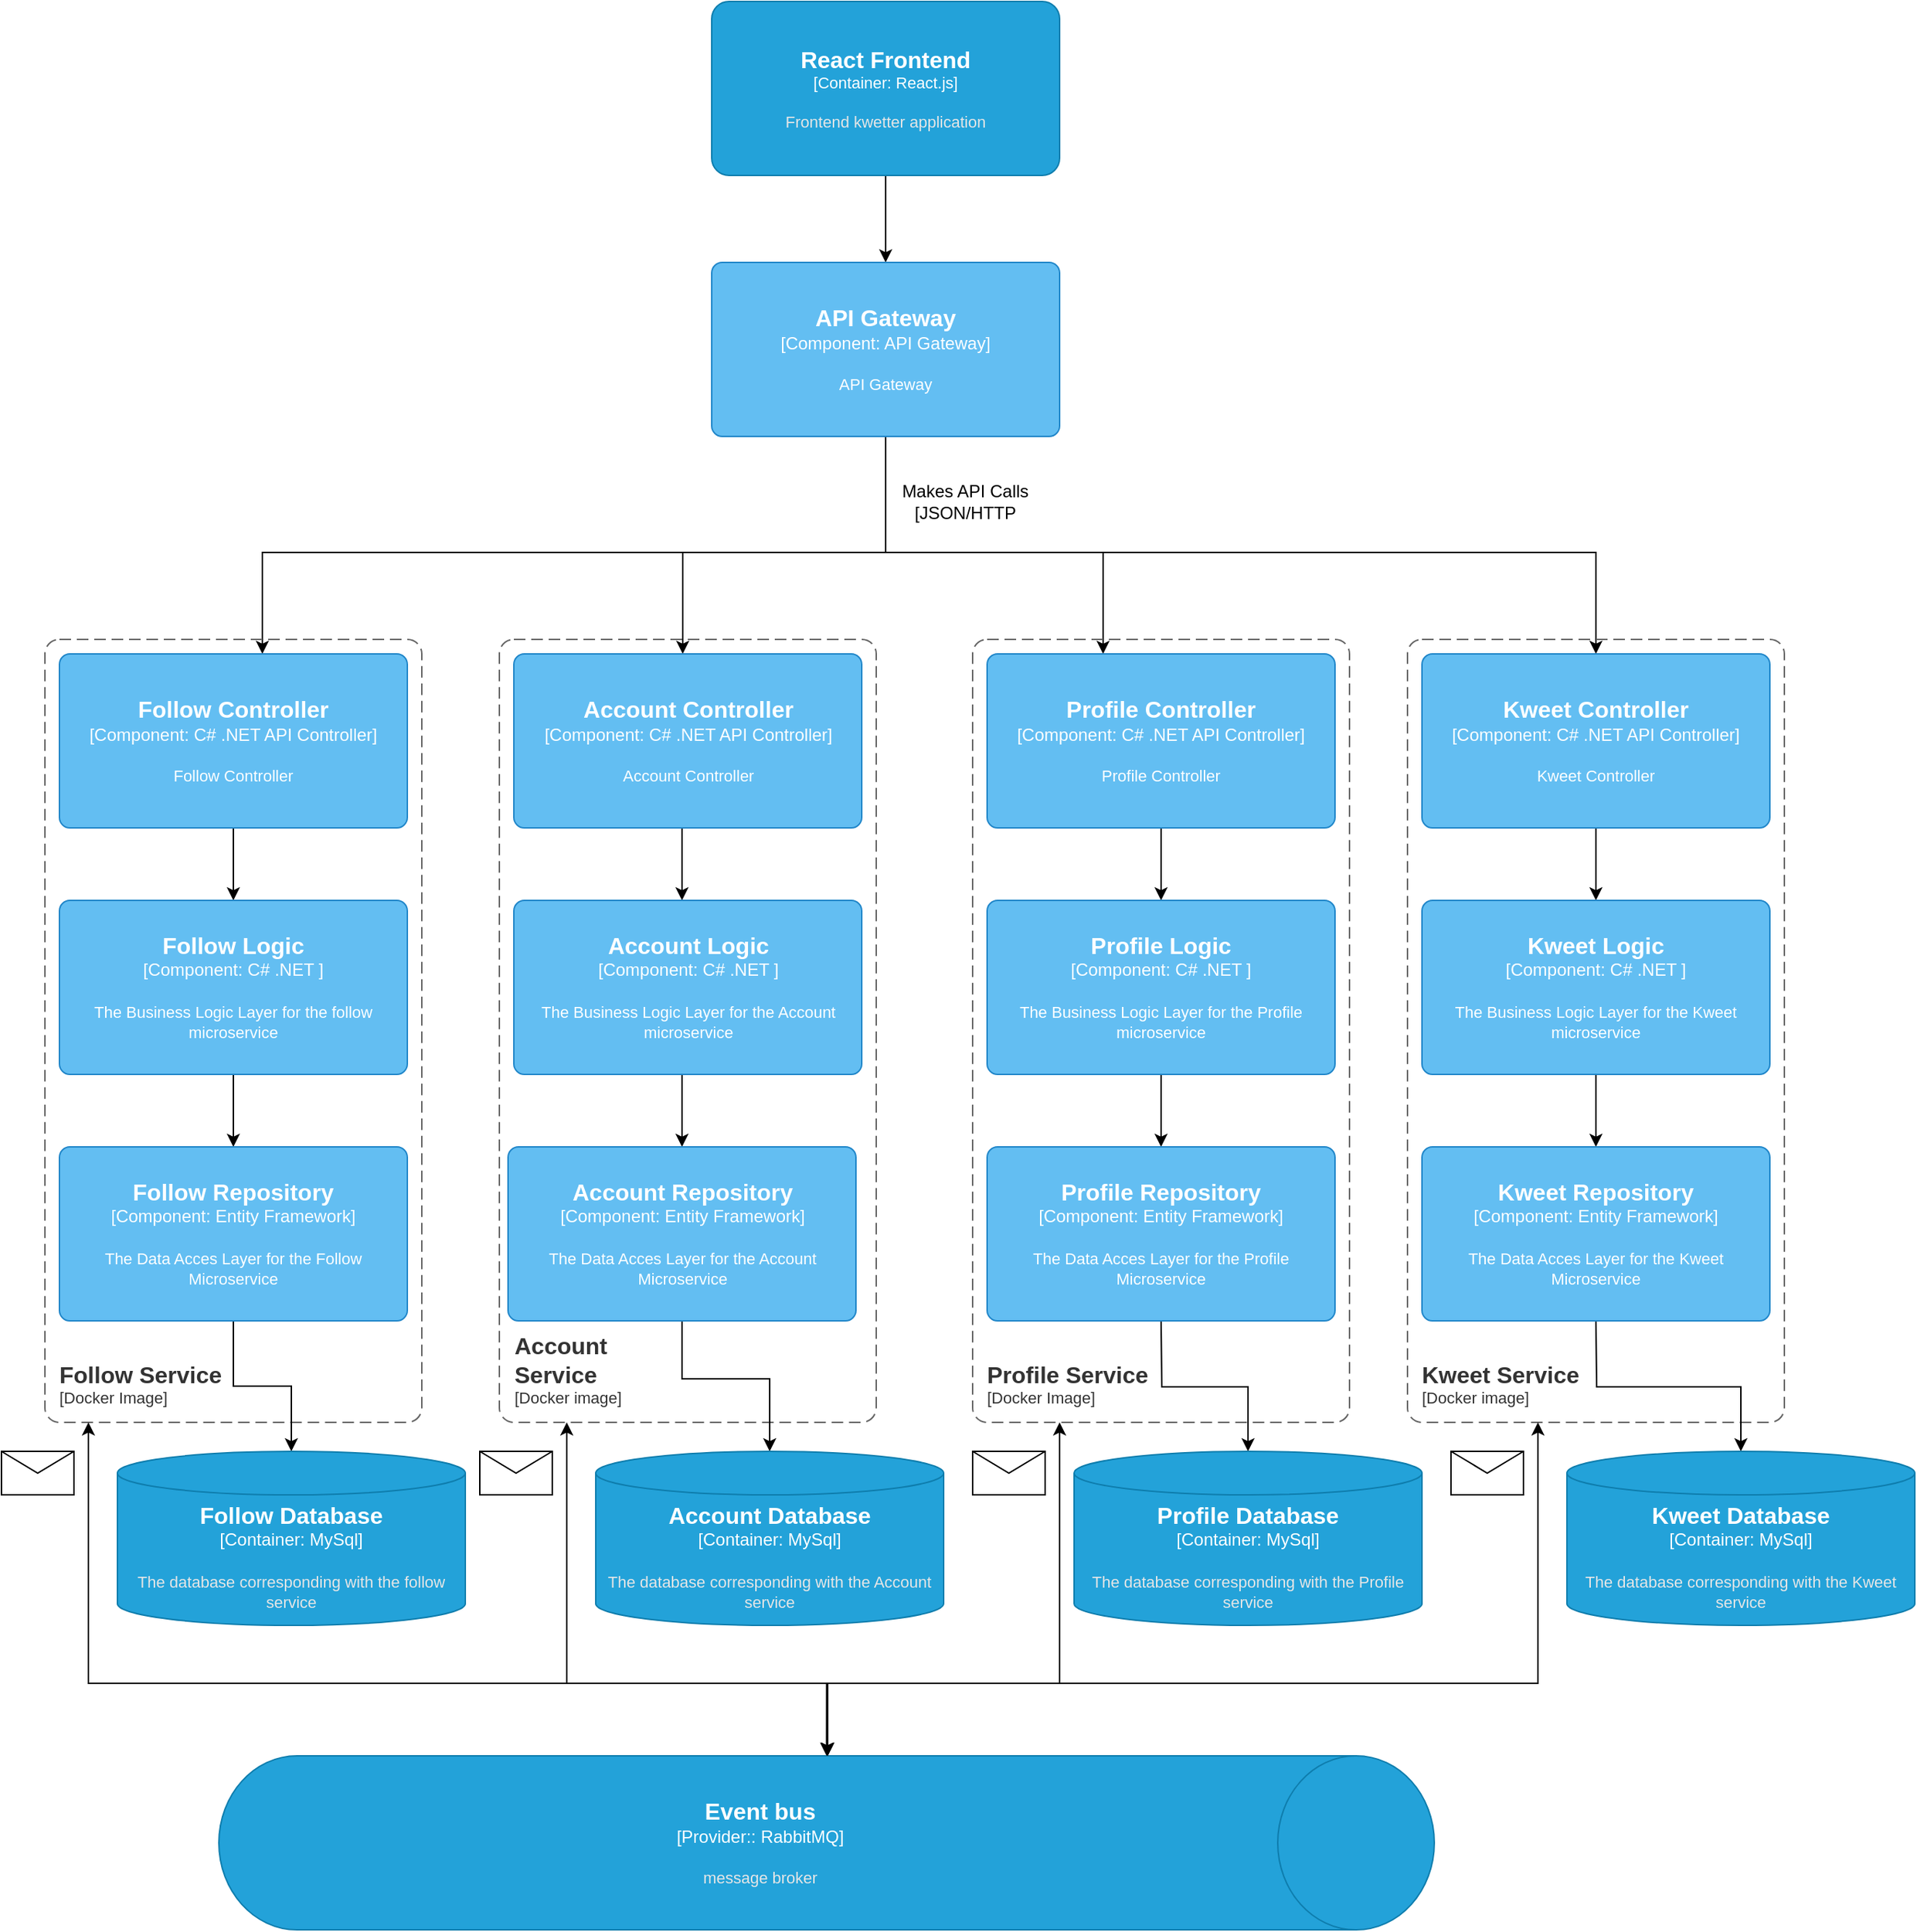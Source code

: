 <mxfile version="21.0.10" type="device"><diagram name="Page-1" id="lR7Tor8_EL-cOaQh68mF"><mxGraphModel dx="2440" dy="1773" grid="1" gridSize="10" guides="1" tooltips="1" connect="1" arrows="1" fold="1" page="1" pageScale="1" pageWidth="827" pageHeight="1169" math="0" shadow="0"><root><mxCell id="0"/><mxCell id="1" parent="0"/><mxCell id="9AElT6vXT1pSZycjNl0a-58" style="edgeStyle=orthogonalEdgeStyle;rounded=0;orthogonalLoop=1;jettySize=auto;html=1;" parent="1" edge="1"><mxGeometry relative="1" as="geometry"><mxPoint x="420" y="120" as="targetPoint"/><mxPoint x="420" y="60" as="sourcePoint"/></mxGeometry></mxCell><mxCell id="9AElT6vXT1pSZycjNl0a-54" style="edgeStyle=orthogonalEdgeStyle;rounded=0;orthogonalLoop=1;jettySize=auto;html=1;entryX=0.5;entryY=0;entryDx=0;entryDy=0;entryPerimeter=0;" parent="1" edge="1"><mxGeometry relative="1" as="geometry"><mxPoint x="420" y="240" as="sourcePoint"/><mxPoint x="-10" y="390" as="targetPoint"/><Array as="points"><mxPoint x="420" y="320"/><mxPoint x="-10" y="320"/></Array></mxGeometry></mxCell><mxCell id="9AElT6vXT1pSZycjNl0a-55" style="edgeStyle=orthogonalEdgeStyle;rounded=0;orthogonalLoop=1;jettySize=auto;html=1;" parent="1" edge="1"><mxGeometry relative="1" as="geometry"><mxPoint x="420" y="240" as="sourcePoint"/><mxPoint x="280" y="390" as="targetPoint"/><Array as="points"><mxPoint x="420" y="320"/><mxPoint x="280" y="320"/></Array></mxGeometry></mxCell><mxCell id="9AElT6vXT1pSZycjNl0a-56" style="edgeStyle=orthogonalEdgeStyle;rounded=0;orthogonalLoop=1;jettySize=auto;html=1;" parent="1" edge="1"><mxGeometry relative="1" as="geometry"><mxPoint x="420" y="240" as="sourcePoint"/><mxPoint x="570" y="390" as="targetPoint"/><Array as="points"><mxPoint x="420" y="320"/><mxPoint x="570" y="320"/></Array></mxGeometry></mxCell><mxCell id="9AElT6vXT1pSZycjNl0a-57" style="edgeStyle=orthogonalEdgeStyle;rounded=0;orthogonalLoop=1;jettySize=auto;html=1;entryX=0.5;entryY=0;entryDx=0;entryDy=0;entryPerimeter=0;" parent="1" target="9AElT6vXT1pSZycjNl0a-65" edge="1"><mxGeometry relative="1" as="geometry"><mxPoint x="420" y="240" as="sourcePoint"/><mxPoint x="860" y="390" as="targetPoint"/><Array as="points"><mxPoint x="420" y="320"/><mxPoint x="910" y="320"/></Array></mxGeometry></mxCell><object placeholders="1" c4Name="Follow Service" c4Type="ContainerScopeBoundary" c4Application="Docker Image" label="&lt;font style=&quot;font-size: 16px&quot;&gt;&lt;b&gt;&lt;div style=&quot;text-align: left&quot;&gt;%c4Name%&lt;/div&gt;&lt;/b&gt;&lt;/font&gt;&lt;div style=&quot;text-align: left&quot;&gt;[%c4Application%]&lt;/div&gt;" id="9AElT6vXT1pSZycjNl0a-5"><mxCell style="rounded=1;fontSize=11;whiteSpace=wrap;html=1;dashed=1;arcSize=20;fillColor=none;strokeColor=#666666;fontColor=#333333;labelBackgroundColor=none;align=left;verticalAlign=bottom;labelBorderColor=none;spacingTop=0;spacing=10;dashPattern=8 4;metaEdit=1;rotatable=0;perimeter=rectanglePerimeter;noLabel=0;labelPadding=0;allowArrows=0;connectable=0;expand=0;recursiveResize=0;editable=1;pointerEvents=0;absoluteArcSize=1;points=[[0.25,0,0],[0.5,0,0],[0.75,0,0],[1,0.25,0],[1,0.5,0],[1,0.75,0],[0.75,1,0],[0.5,1,0],[0.25,1,0],[0,0.75,0],[0,0.5,0],[0,0.25,0]];" parent="1" vertex="1"><mxGeometry x="-160" y="380" width="260" height="540" as="geometry"/></mxCell></object><mxCell id="9AElT6vXT1pSZycjNl0a-41" value="" style="edgeStyle=orthogonalEdgeStyle;rounded=0;orthogonalLoop=1;jettySize=auto;html=1;" parent="1" edge="1"><mxGeometry relative="1" as="geometry"><mxPoint x="-30" y="510" as="sourcePoint"/><mxPoint x="-30" y="560" as="targetPoint"/></mxGeometry></mxCell><mxCell id="9AElT6vXT1pSZycjNl0a-42" value="" style="edgeStyle=orthogonalEdgeStyle;rounded=0;orthogonalLoop=1;jettySize=auto;html=1;" parent="1" edge="1"><mxGeometry relative="1" as="geometry"><mxPoint x="-30" y="680" as="sourcePoint"/><mxPoint x="-30" y="730" as="targetPoint"/></mxGeometry></mxCell><mxCell id="9AElT6vXT1pSZycjNl0a-43" value="" style="edgeStyle=orthogonalEdgeStyle;rounded=0;orthogonalLoop=1;jettySize=auto;html=1;" parent="1" source="9AElT6vXT1pSZycjNl0a-62" target="9AElT6vXT1pSZycjNl0a-9" edge="1"><mxGeometry relative="1" as="geometry"><mxPoint x="-10" y="850" as="sourcePoint"/></mxGeometry></mxCell><mxCell id="9AElT6vXT1pSZycjNl0a-9" value="&lt;font style=&quot;font-size: 16px&quot;&gt;&lt;b&gt;Follow Database&lt;/b&gt;&lt;/font&gt;&lt;div&gt;[Container:&amp;nbsp;MySql]&lt;/div&gt;&lt;br&gt;&lt;div&gt;&lt;font style=&quot;font-size: 11px&quot;&gt;&lt;font color=&quot;#E6E6E6&quot;&gt;The database corresponding with the follow service&lt;/font&gt;&lt;/div&gt;" style="shape=cylinder3;size=15;whiteSpace=wrap;html=1;boundedLbl=1;rounded=0;labelBackgroundColor=none;fillColor=#23A2D9;fontSize=12;fontColor=#ffffff;align=center;strokeColor=#0E7DAD;metaEdit=1;points=[[0.5,0,0],[1,0.25,0],[1,0.5,0],[1,0.75,0],[0.5,1,0],[0,0.75,0],[0,0.5,0],[0,0.25,0]];resizable=0;" parent="1" vertex="1"><mxGeometry x="-110" y="940" width="240" height="120" as="geometry"/></mxCell><object placeholders="1" c4Name="Account &#10;Service" c4Type="ContainerScopeBoundary" c4Application="Docker image" label="&lt;font style=&quot;font-size: 16px&quot;&gt;&lt;b&gt;&lt;div style=&quot;text-align: left&quot;&gt;%c4Name%&lt;/div&gt;&lt;/b&gt;&lt;/font&gt;&lt;div style=&quot;text-align: left&quot;&gt;[%c4Application%]&lt;/div&gt;" id="9AElT6vXT1pSZycjNl0a-11"><mxCell style="rounded=1;fontSize=11;whiteSpace=wrap;html=1;dashed=1;arcSize=20;fillColor=none;strokeColor=#666666;fontColor=#333333;labelBackgroundColor=none;align=left;verticalAlign=bottom;labelBorderColor=none;spacingTop=0;spacing=10;dashPattern=8 4;metaEdit=1;rotatable=0;perimeter=rectanglePerimeter;noLabel=0;labelPadding=0;allowArrows=0;connectable=0;expand=0;recursiveResize=0;editable=1;pointerEvents=0;absoluteArcSize=1;points=[[0.25,0,0],[0.5,0,0],[0.75,0,0],[1,0.25,0],[1,0.5,0],[1,0.75,0],[0.75,1,0],[0.5,1,0],[0.25,1,0],[0,0.75,0],[0,0.5,0],[0,0.25,0]];" parent="1" vertex="1"><mxGeometry x="153.5" y="380" width="260" height="540" as="geometry"/></mxCell></object><object placeholders="1" c4Name="Profile Service" c4Type="ContainerScopeBoundary" c4Application="Docker Image" label="&lt;font style=&quot;font-size: 16px&quot;&gt;&lt;b&gt;&lt;div style=&quot;text-align: left&quot;&gt;%c4Name%&lt;/div&gt;&lt;/b&gt;&lt;/font&gt;&lt;div style=&quot;text-align: left&quot;&gt;[%c4Application%]&lt;/div&gt;" id="9AElT6vXT1pSZycjNl0a-16"><mxCell style="rounded=1;fontSize=11;whiteSpace=wrap;html=1;dashed=1;arcSize=20;fillColor=none;strokeColor=#666666;fontColor=#333333;labelBackgroundColor=none;align=left;verticalAlign=bottom;labelBorderColor=none;spacingTop=0;spacing=10;dashPattern=8 4;metaEdit=1;rotatable=0;perimeter=rectanglePerimeter;noLabel=0;labelPadding=0;allowArrows=0;connectable=0;expand=0;recursiveResize=0;editable=1;pointerEvents=0;absoluteArcSize=1;points=[[0.25,0,0],[0.5,0,0],[0.75,0,0],[1,0.25,0],[1,0.5,0],[1,0.75,0],[0.75,1,0],[0.5,1,0],[0.25,1,0],[0,0.75,0],[0,0.5,0],[0,0.25,0]];" parent="1" vertex="1"><mxGeometry x="480" y="380" width="260" height="540" as="geometry"/></mxCell></object><object placeholders="1" c4Name="Kweet Service" c4Type="ContainerScopeBoundary" c4Application="Docker image" label="&lt;font style=&quot;font-size: 16px&quot;&gt;&lt;b&gt;&lt;div style=&quot;text-align: left&quot;&gt;%c4Name%&lt;/div&gt;&lt;/b&gt;&lt;/font&gt;&lt;div style=&quot;text-align: left&quot;&gt;[%c4Application%]&lt;/div&gt;" id="9AElT6vXT1pSZycjNl0a-21"><mxCell style="rounded=1;fontSize=11;whiteSpace=wrap;html=1;dashed=1;arcSize=20;fillColor=none;strokeColor=#666666;fontColor=#333333;labelBackgroundColor=none;align=left;verticalAlign=bottom;labelBorderColor=none;spacingTop=0;spacing=10;dashPattern=8 4;metaEdit=1;rotatable=0;perimeter=rectanglePerimeter;noLabel=0;labelPadding=0;allowArrows=0;connectable=0;expand=0;recursiveResize=0;editable=1;pointerEvents=0;absoluteArcSize=1;points=[[0.25,0,0],[0.5,0,0],[0.75,0,0],[1,0.25,0],[1,0.5,0],[1,0.75,0],[0.75,1,0],[0.5,1,0],[0.25,1,0],[0,0.75,0],[0,0.5,0],[0,0.25,0]];" parent="1" vertex="1"><mxGeometry x="780" y="380" width="260" height="540" as="geometry"/></mxCell></object><mxCell id="9AElT6vXT1pSZycjNl0a-46" value="" style="edgeStyle=orthogonalEdgeStyle;rounded=0;orthogonalLoop=1;jettySize=auto;html=1;" parent="1" edge="1"><mxGeometry relative="1" as="geometry"><mxPoint x="279.5" y="510" as="sourcePoint"/><mxPoint x="279.5" y="560" as="targetPoint"/></mxGeometry></mxCell><mxCell id="9AElT6vXT1pSZycjNl0a-47" value="" style="edgeStyle=orthogonalEdgeStyle;rounded=0;orthogonalLoop=1;jettySize=auto;html=1;" parent="1" edge="1"><mxGeometry relative="1" as="geometry"><mxPoint x="610" y="510" as="sourcePoint"/><mxPoint x="610" y="560" as="targetPoint"/></mxGeometry></mxCell><mxCell id="9AElT6vXT1pSZycjNl0a-48" value="" style="edgeStyle=orthogonalEdgeStyle;rounded=0;orthogonalLoop=1;jettySize=auto;html=1;" parent="1" edge="1"><mxGeometry relative="1" as="geometry"><mxPoint x="910" y="510" as="sourcePoint"/><mxPoint x="910" y="560" as="targetPoint"/></mxGeometry></mxCell><mxCell id="9AElT6vXT1pSZycjNl0a-45" value="" style="edgeStyle=orthogonalEdgeStyle;rounded=0;orthogonalLoop=1;jettySize=auto;html=1;" parent="1" edge="1"><mxGeometry relative="1" as="geometry"><mxPoint x="279.5" y="680" as="sourcePoint"/><mxPoint x="279.5" y="730" as="targetPoint"/></mxGeometry></mxCell><mxCell id="9AElT6vXT1pSZycjNl0a-50" value="" style="edgeStyle=orthogonalEdgeStyle;rounded=0;orthogonalLoop=1;jettySize=auto;html=1;" parent="1" edge="1"><mxGeometry relative="1" as="geometry"><mxPoint x="610" y="680" as="sourcePoint"/><mxPoint x="610" y="730" as="targetPoint"/></mxGeometry></mxCell><mxCell id="9AElT6vXT1pSZycjNl0a-53" value="" style="edgeStyle=orthogonalEdgeStyle;rounded=0;orthogonalLoop=1;jettySize=auto;html=1;" parent="1" edge="1"><mxGeometry relative="1" as="geometry"><mxPoint x="910" y="680" as="sourcePoint"/><mxPoint x="910" y="730" as="targetPoint"/></mxGeometry></mxCell><mxCell id="9AElT6vXT1pSZycjNl0a-44" value="" style="edgeStyle=orthogonalEdgeStyle;rounded=0;orthogonalLoop=1;jettySize=auto;html=1;exitX=0.5;exitY=1;exitDx=0;exitDy=0;exitPerimeter=0;entryX=0.5;entryY=0;entryDx=0;entryDy=0;entryPerimeter=0;" parent="1" source="9AElT6vXT1pSZycjNl0a-74" target="9AElT6vXT1pSZycjNl0a-38" edge="1"><mxGeometry relative="1" as="geometry"><mxPoint x="326.24" y="848.92" as="sourcePoint"/><Array as="points"><mxPoint x="280" y="890"/><mxPoint x="340" y="890"/></Array></mxGeometry></mxCell><mxCell id="9AElT6vXT1pSZycjNl0a-51" value="" style="edgeStyle=orthogonalEdgeStyle;rounded=0;orthogonalLoop=1;jettySize=auto;html=1;" parent="1" target="9AElT6vXT1pSZycjNl0a-39" edge="1"><mxGeometry relative="1" as="geometry"><mxPoint x="610" y="850" as="sourcePoint"/></mxGeometry></mxCell><mxCell id="9AElT6vXT1pSZycjNl0a-52" value="" style="edgeStyle=orthogonalEdgeStyle;rounded=0;orthogonalLoop=1;jettySize=auto;html=1;" parent="1" target="9AElT6vXT1pSZycjNl0a-40" edge="1"><mxGeometry relative="1" as="geometry"><mxPoint x="910" y="850" as="sourcePoint"/></mxGeometry></mxCell><object placeholders="1" c4Type="Account Database" c4Container="Container" c4Technology="MySql" c4Description="The database corresponding with the Account service" label="&lt;font style=&quot;font-size: 16px&quot;&gt;&lt;b&gt;%c4Type%&lt;/b&gt;&lt;/font&gt;&lt;div&gt;[%c4Container%:&amp;nbsp;%c4Technology%]&lt;/div&gt;&lt;br&gt;&lt;div&gt;&lt;font style=&quot;font-size: 11px&quot;&gt;&lt;font color=&quot;#E6E6E6&quot;&gt;%c4Description%&lt;/font&gt;&lt;/div&gt;" id="9AElT6vXT1pSZycjNl0a-38"><mxCell style="shape=cylinder3;size=15;whiteSpace=wrap;html=1;boundedLbl=1;rounded=0;labelBackgroundColor=none;fillColor=#23A2D9;fontSize=12;fontColor=#ffffff;align=center;strokeColor=#0E7DAD;metaEdit=1;points=[[0.5,0,0],[1,0.25,0],[1,0.5,0],[1,0.75,0],[0.5,1,0],[0,0.75,0],[0,0.5,0],[0,0.25,0]];resizable=0;" parent="1" vertex="1"><mxGeometry x="220" y="940" width="240" height="120" as="geometry"/></mxCell></object><object placeholders="1" c4Type="Profile Database" c4Container="Container" c4Technology="MySql" c4Description="The database corresponding with the Profile service" label="&lt;font style=&quot;font-size: 16px&quot;&gt;&lt;b&gt;%c4Type%&lt;/b&gt;&lt;/font&gt;&lt;div&gt;[%c4Container%:&amp;nbsp;%c4Technology%]&lt;/div&gt;&lt;br&gt;&lt;div&gt;&lt;font style=&quot;font-size: 11px&quot;&gt;&lt;font color=&quot;#E6E6E6&quot;&gt;%c4Description%&lt;/font&gt;&lt;/div&gt;" id="9AElT6vXT1pSZycjNl0a-39"><mxCell style="shape=cylinder3;size=15;whiteSpace=wrap;html=1;boundedLbl=1;rounded=0;labelBackgroundColor=none;fillColor=#23A2D9;fontSize=12;fontColor=#ffffff;align=center;strokeColor=#0E7DAD;metaEdit=1;points=[[0.5,0,0],[1,0.25,0],[1,0.5,0],[1,0.75,0],[0.5,1,0],[0,0.75,0],[0,0.5,0],[0,0.25,0]];resizable=0;" parent="1" vertex="1"><mxGeometry x="550" y="940" width="240" height="120" as="geometry"/></mxCell></object><object placeholders="1" c4Type="Kweet Database" c4Container="Container" c4Technology="MySql" c4Description="The database corresponding with the Kweet service" label="&lt;font style=&quot;font-size: 16px&quot;&gt;&lt;b&gt;%c4Type%&lt;/b&gt;&lt;/font&gt;&lt;div&gt;[%c4Container%:&amp;nbsp;%c4Technology%]&lt;/div&gt;&lt;br&gt;&lt;div&gt;&lt;font style=&quot;font-size: 11px&quot;&gt;&lt;font color=&quot;#E6E6E6&quot;&gt;%c4Description%&lt;/font&gt;&lt;/div&gt;" id="9AElT6vXT1pSZycjNl0a-40"><mxCell style="shape=cylinder3;size=15;whiteSpace=wrap;html=1;boundedLbl=1;rounded=0;labelBackgroundColor=none;fillColor=#23A2D9;fontSize=12;fontColor=#ffffff;align=center;strokeColor=#0E7DAD;metaEdit=1;points=[[0.5,0,0],[1,0.25,0],[1,0.5,0],[1,0.75,0],[0.5,1,0],[0,0.75,0],[0,0.5,0],[0,0.25,0]];resizable=0;" parent="1" vertex="1"><mxGeometry x="890" y="940" width="240" height="120" as="geometry"/></mxCell></object><object placeholders="1" c4Name="Follow Controller" c4Type="Component" c4Technology="C# .NET API Controller" c4Description="Follow Controller" label="&lt;font style=&quot;font-size: 16px&quot;&gt;&lt;b&gt;%c4Name%&lt;/b&gt;&lt;/font&gt;&lt;div&gt;[%c4Type%: %c4Technology%]&lt;/div&gt;&lt;br&gt;&lt;div&gt;&lt;font style=&quot;font-size: 11px&quot;&gt;%c4Description%&lt;/font&gt;&lt;/div&gt;" id="9AElT6vXT1pSZycjNl0a-60"><mxCell style="rounded=1;whiteSpace=wrap;html=1;labelBackgroundColor=none;fillColor=#63BEF2;fontColor=#ffffff;align=center;arcSize=6;strokeColor=#2086C9;metaEdit=1;resizable=0;points=[[0.25,0,0],[0.5,0,0],[0.75,0,0],[1,0.25,0],[1,0.5,0],[1,0.75,0],[0.75,1,0],[0.5,1,0],[0.25,1,0],[0,0.75,0],[0,0.5,0],[0,0.25,0]];" parent="1" vertex="1"><mxGeometry x="-150" y="390" width="240" height="120" as="geometry"/></mxCell></object><object placeholders="1" c4Name="Follow Logic " c4Type="Component" c4Technology="C# .NET " c4Description="The Business Logic Layer for the follow microservice" label="&lt;font style=&quot;font-size: 16px&quot;&gt;&lt;b&gt;%c4Name%&lt;/b&gt;&lt;/font&gt;&lt;div&gt;[%c4Type%: %c4Technology%]&lt;/div&gt;&lt;br&gt;&lt;div&gt;&lt;font style=&quot;font-size: 11px&quot;&gt;%c4Description%&lt;/font&gt;&lt;/div&gt;" id="9AElT6vXT1pSZycjNl0a-61"><mxCell style="rounded=1;whiteSpace=wrap;html=1;labelBackgroundColor=none;fillColor=#63BEF2;fontColor=#ffffff;align=center;arcSize=6;strokeColor=#2086C9;metaEdit=1;resizable=0;points=[[0.25,0,0],[0.5,0,0],[0.75,0,0],[1,0.25,0],[1,0.5,0],[1,0.75,0],[0.75,1,0],[0.5,1,0],[0.25,1,0],[0,0.75,0],[0,0.5,0],[0,0.25,0]];" parent="1" vertex="1"><mxGeometry x="-150" y="560" width="240" height="120" as="geometry"/></mxCell></object><object placeholders="1" c4Name="Follow Repository" c4Type="Component" c4Technology="Entity Framework" c4Description="The Data Acces Layer for the Follow Microservice" label="&lt;font style=&quot;font-size: 16px&quot;&gt;&lt;b&gt;%c4Name%&lt;/b&gt;&lt;/font&gt;&lt;div&gt;[%c4Type%: %c4Technology%]&lt;/div&gt;&lt;br&gt;&lt;div&gt;&lt;font style=&quot;font-size: 11px&quot;&gt;%c4Description%&lt;/font&gt;&lt;/div&gt;" id="9AElT6vXT1pSZycjNl0a-62"><mxCell style="rounded=1;whiteSpace=wrap;html=1;labelBackgroundColor=none;fillColor=#63BEF2;fontColor=#ffffff;align=center;arcSize=6;strokeColor=#2086C9;metaEdit=1;resizable=0;points=[[0.25,0,0],[0.5,0,0],[0.75,0,0],[1,0.25,0],[1,0.5,0],[1,0.75,0],[0.75,1,0],[0.5,1,0],[0.25,1,0],[0,0.75,0],[0,0.5,0],[0,0.25,0]];" parent="1" vertex="1"><mxGeometry x="-150" y="730" width="240" height="120" as="geometry"/></mxCell></object><object placeholders="1" c4Name="Account Controller" c4Type="Component" c4Technology="C# .NET API Controller" c4Description="Account Controller" label="&lt;font style=&quot;font-size: 16px&quot;&gt;&lt;b&gt;%c4Name%&lt;/b&gt;&lt;/font&gt;&lt;div&gt;[%c4Type%: %c4Technology%]&lt;/div&gt;&lt;br&gt;&lt;div&gt;&lt;font style=&quot;font-size: 11px&quot;&gt;%c4Description%&lt;/font&gt;&lt;/div&gt;" id="9AElT6vXT1pSZycjNl0a-63"><mxCell style="rounded=1;whiteSpace=wrap;html=1;labelBackgroundColor=none;fillColor=#63BEF2;fontColor=#ffffff;align=center;arcSize=6;strokeColor=#2086C9;metaEdit=1;resizable=0;points=[[0.25,0,0],[0.5,0,0],[0.75,0,0],[1,0.25,0],[1,0.5,0],[1,0.75,0],[0.75,1,0],[0.5,1,0],[0.25,1,0],[0,0.75,0],[0,0.5,0],[0,0.25,0]];" parent="1" vertex="1"><mxGeometry x="163.5" y="390" width="240" height="120" as="geometry"/></mxCell></object><object placeholders="1" c4Name="Profile Controller" c4Type="Component" c4Technology="C# .NET API Controller" c4Description="Profile Controller" label="&lt;font style=&quot;font-size: 16px&quot;&gt;&lt;b&gt;%c4Name%&lt;/b&gt;&lt;/font&gt;&lt;div&gt;[%c4Type%: %c4Technology%]&lt;/div&gt;&lt;br&gt;&lt;div&gt;&lt;font style=&quot;font-size: 11px&quot;&gt;%c4Description%&lt;/font&gt;&lt;/div&gt;" id="9AElT6vXT1pSZycjNl0a-64"><mxCell style="rounded=1;whiteSpace=wrap;html=1;labelBackgroundColor=none;fillColor=#63BEF2;fontColor=#ffffff;align=center;arcSize=6;strokeColor=#2086C9;metaEdit=1;resizable=0;points=[[0.25,0,0],[0.5,0,0],[0.75,0,0],[1,0.25,0],[1,0.5,0],[1,0.75,0],[0.75,1,0],[0.5,1,0],[0.25,1,0],[0,0.75,0],[0,0.5,0],[0,0.25,0]];" parent="1" vertex="1"><mxGeometry x="490" y="390" width="240" height="120" as="geometry"/></mxCell></object><object placeholders="1" c4Name="Kweet Controller" c4Type="Component" c4Technology="C# .NET API Controller" c4Description="Kweet Controller" label="&lt;font style=&quot;font-size: 16px&quot;&gt;&lt;b&gt;%c4Name%&lt;/b&gt;&lt;/font&gt;&lt;div&gt;[%c4Type%: %c4Technology%]&lt;/div&gt;&lt;br&gt;&lt;div&gt;&lt;font style=&quot;font-size: 11px&quot;&gt;%c4Description%&lt;/font&gt;&lt;/div&gt;" id="9AElT6vXT1pSZycjNl0a-65"><mxCell style="rounded=1;whiteSpace=wrap;html=1;labelBackgroundColor=none;fillColor=#63BEF2;fontColor=#ffffff;align=center;arcSize=6;strokeColor=#2086C9;metaEdit=1;resizable=0;points=[[0.25,0,0],[0.5,0,0],[0.75,0,0],[1,0.25,0],[1,0.5,0],[1,0.75,0],[0.75,1,0],[0.5,1,0],[0.25,1,0],[0,0.75,0],[0,0.5,0],[0,0.25,0]];" parent="1" vertex="1"><mxGeometry x="790" y="390" width="240" height="120" as="geometry"/></mxCell></object><object placeholders="1" c4Name="Account Logic " c4Type="Component" c4Technology="C# .NET " c4Description="The Business Logic Layer for the Account microservice" label="&lt;font style=&quot;font-size: 16px&quot;&gt;&lt;b&gt;%c4Name%&lt;/b&gt;&lt;/font&gt;&lt;div&gt;[%c4Type%: %c4Technology%]&lt;/div&gt;&lt;br&gt;&lt;div&gt;&lt;font style=&quot;font-size: 11px&quot;&gt;%c4Description%&lt;/font&gt;&lt;/div&gt;" id="9AElT6vXT1pSZycjNl0a-69"><mxCell style="rounded=1;whiteSpace=wrap;html=1;labelBackgroundColor=none;fillColor=#63BEF2;fontColor=#ffffff;align=center;arcSize=6;strokeColor=#2086C9;metaEdit=1;resizable=0;points=[[0.25,0,0],[0.5,0,0],[0.75,0,0],[1,0.25,0],[1,0.5,0],[1,0.75,0],[0.75,1,0],[0.5,1,0],[0.25,1,0],[0,0.75,0],[0,0.5,0],[0,0.25,0]];" parent="1" vertex="1"><mxGeometry x="163.5" y="560" width="240" height="120" as="geometry"/></mxCell></object><object placeholders="1" c4Name="Profile Logic " c4Type="Component" c4Technology="C# .NET " c4Description="The Business Logic Layer for the Profile microservice" label="&lt;font style=&quot;font-size: 16px&quot;&gt;&lt;b&gt;%c4Name%&lt;/b&gt;&lt;/font&gt;&lt;div&gt;[%c4Type%: %c4Technology%]&lt;/div&gt;&lt;br&gt;&lt;div&gt;&lt;font style=&quot;font-size: 11px&quot;&gt;%c4Description%&lt;/font&gt;&lt;/div&gt;" id="9AElT6vXT1pSZycjNl0a-70"><mxCell style="rounded=1;whiteSpace=wrap;html=1;labelBackgroundColor=none;fillColor=#63BEF2;fontColor=#ffffff;align=center;arcSize=6;strokeColor=#2086C9;metaEdit=1;resizable=0;points=[[0.25,0,0],[0.5,0,0],[0.75,0,0],[1,0.25,0],[1,0.5,0],[1,0.75,0],[0.75,1,0],[0.5,1,0],[0.25,1,0],[0,0.75,0],[0,0.5,0],[0,0.25,0]];" parent="1" vertex="1"><mxGeometry x="490" y="560" width="240" height="120" as="geometry"/></mxCell></object><object placeholders="1" c4Name="Kweet Logic " c4Type="Component" c4Technology="C# .NET " c4Description="The Business Logic Layer for the Kweet microservice" label="&lt;font style=&quot;font-size: 16px&quot;&gt;&lt;b&gt;%c4Name%&lt;/b&gt;&lt;/font&gt;&lt;div&gt;[%c4Type%: %c4Technology%]&lt;/div&gt;&lt;br&gt;&lt;div&gt;&lt;font style=&quot;font-size: 11px&quot;&gt;%c4Description%&lt;/font&gt;&lt;/div&gt;" id="9AElT6vXT1pSZycjNl0a-71"><mxCell style="rounded=1;whiteSpace=wrap;html=1;labelBackgroundColor=none;fillColor=#63BEF2;fontColor=#ffffff;align=center;arcSize=6;strokeColor=#2086C9;metaEdit=1;resizable=0;points=[[0.25,0,0],[0.5,0,0],[0.75,0,0],[1,0.25,0],[1,0.5,0],[1,0.75,0],[0.75,1,0],[0.5,1,0],[0.25,1,0],[0,0.75,0],[0,0.5,0],[0,0.25,0]];" parent="1" vertex="1"><mxGeometry x="790" y="560" width="240" height="120" as="geometry"/></mxCell></object><object placeholders="1" c4Name="Account Repository" c4Type="Component" c4Technology="Entity Framework" c4Description="The Data Acces Layer for the Account Microservice" label="&lt;font style=&quot;font-size: 16px&quot;&gt;&lt;b&gt;%c4Name%&lt;/b&gt;&lt;/font&gt;&lt;div&gt;[%c4Type%: %c4Technology%]&lt;/div&gt;&lt;br&gt;&lt;div&gt;&lt;font style=&quot;font-size: 11px&quot;&gt;%c4Description%&lt;/font&gt;&lt;/div&gt;" id="9AElT6vXT1pSZycjNl0a-74"><mxCell style="rounded=1;whiteSpace=wrap;html=1;labelBackgroundColor=none;fillColor=#63BEF2;fontColor=#ffffff;align=center;arcSize=6;strokeColor=#2086C9;metaEdit=1;resizable=0;points=[[0.25,0,0],[0.5,0,0],[0.75,0,0],[1,0.25,0],[1,0.5,0],[1,0.75,0],[0.75,1,0],[0.5,1,0],[0.25,1,0],[0,0.75,0],[0,0.5,0],[0,0.25,0]];" parent="1" vertex="1"><mxGeometry x="159.5" y="730" width="240" height="120" as="geometry"/></mxCell></object><object placeholders="1" c4Name="Profile Repository" c4Type="Component" c4Technology="Entity Framework" c4Description="The Data Acces Layer for the Profile Microservice" label="&lt;font style=&quot;font-size: 16px&quot;&gt;&lt;b&gt;%c4Name%&lt;/b&gt;&lt;/font&gt;&lt;div&gt;[%c4Type%: %c4Technology%]&lt;/div&gt;&lt;br&gt;&lt;div&gt;&lt;font style=&quot;font-size: 11px&quot;&gt;%c4Description%&lt;/font&gt;&lt;/div&gt;" id="9AElT6vXT1pSZycjNl0a-75"><mxCell style="rounded=1;whiteSpace=wrap;html=1;labelBackgroundColor=none;fillColor=#63BEF2;fontColor=#ffffff;align=center;arcSize=6;strokeColor=#2086C9;metaEdit=1;resizable=0;points=[[0.25,0,0],[0.5,0,0],[0.75,0,0],[1,0.25,0],[1,0.5,0],[1,0.75,0],[0.75,1,0],[0.5,1,0],[0.25,1,0],[0,0.75,0],[0,0.5,0],[0,0.25,0]];" parent="1" vertex="1"><mxGeometry x="490" y="730" width="240" height="120" as="geometry"/></mxCell></object><object placeholders="1" c4Name="Kweet Repository" c4Type="Component" c4Technology="Entity Framework" c4Description="The Data Acces Layer for the Kweet Microservice" label="&lt;font style=&quot;font-size: 16px&quot;&gt;&lt;b&gt;%c4Name%&lt;/b&gt;&lt;/font&gt;&lt;div&gt;[%c4Type%: %c4Technology%]&lt;/div&gt;&lt;br&gt;&lt;div&gt;&lt;font style=&quot;font-size: 11px&quot;&gt;%c4Description%&lt;/font&gt;&lt;/div&gt;" id="9AElT6vXT1pSZycjNl0a-76"><mxCell style="rounded=1;whiteSpace=wrap;html=1;labelBackgroundColor=none;fillColor=#63BEF2;fontColor=#ffffff;align=center;arcSize=6;strokeColor=#2086C9;metaEdit=1;resizable=0;points=[[0.25,0,0],[0.5,0,0],[0.75,0,0],[1,0.25,0],[1,0.5,0],[1,0.75,0],[0.75,1,0],[0.5,1,0],[0.25,1,0],[0,0.75,0],[0,0.5,0],[0,0.25,0]];" parent="1" vertex="1"><mxGeometry x="790" y="730" width="240" height="120" as="geometry"/></mxCell></object><mxCell id="9AElT6vXT1pSZycjNl0a-78" value="Makes API Calls&lt;br&gt;[JSON/HTTP" style="text;html=1;strokeColor=none;fillColor=none;align=center;verticalAlign=middle;whiteSpace=wrap;rounded=0;" parent="1" vertex="1"><mxGeometry x="430" y="260" width="90" height="50" as="geometry"/></mxCell><object placeholders="1" c4Type="Event bus" c4Container="Provider:" c4Technology="RabbitMQ" c4Description="message broker" label="&lt;font style=&quot;font-size: 16px&quot;&gt;&lt;b&gt;%c4Type%&lt;/b&gt;&lt;/font&gt;&lt;div&gt;[%c4Container%:&amp;nbsp;%c4Technology%]&lt;/div&gt;&lt;br&gt;&lt;div&gt;&lt;font style=&quot;font-size: 11px&quot;&gt;&lt;font color=&quot;#E6E6E6&quot;&gt;%c4Description%&lt;/font&gt;&lt;/div&gt;" id="9AElT6vXT1pSZycjNl0a-82"><mxCell style="shape=cylinder3;size=54.0;direction=south;whiteSpace=wrap;html=1;boundedLbl=1;rounded=0;labelBackgroundColor=none;fillColor=#23A2D9;fontSize=12;fontColor=#ffffff;align=center;strokeColor=#0E7DAD;metaEdit=1;points=[[0.5,0,0],[1,0.25,0],[1,0.5,0],[1,0.75,0],[0.5,1,0],[0,0.75,0],[0,0.5,0],[0,0.25,0]];resizable=1;movable=1;rotatable=1;deletable=1;editable=1;locked=0;connectable=1;" parent="1" vertex="1"><mxGeometry x="-40" y="1150" width="838.5" height="120" as="geometry"/></mxCell></object><mxCell id="9AElT6vXT1pSZycjNl0a-84" value="" style="endArrow=classic;startArrow=classic;html=1;rounded=0;edgeStyle=orthogonalEdgeStyle;exitX=0;exitY=0.5;exitDx=0;exitDy=0;exitPerimeter=0;" parent="1" source="9AElT6vXT1pSZycjNl0a-82" edge="1"><mxGeometry width="50" height="50" relative="1" as="geometry"><mxPoint x="360" y="1150" as="sourcePoint"/><mxPoint x="540" y="920" as="targetPoint"/><Array as="points"><mxPoint x="379" y="1100"/><mxPoint x="540" y="1100"/></Array></mxGeometry></mxCell><mxCell id="9AElT6vXT1pSZycjNl0a-85" value="" style="endArrow=classic;startArrow=classic;html=1;rounded=0;edgeStyle=orthogonalEdgeStyle;" parent="1" edge="1"><mxGeometry width="50" height="50" relative="1" as="geometry"><mxPoint x="380" y="1150" as="sourcePoint"/><mxPoint x="200" y="920" as="targetPoint"/><Array as="points"><mxPoint x="380" y="1100"/><mxPoint x="200" y="1100"/></Array></mxGeometry></mxCell><mxCell id="9AElT6vXT1pSZycjNl0a-86" value="" style="endArrow=classic;startArrow=classic;html=1;rounded=0;edgeStyle=orthogonalEdgeStyle;" parent="1" edge="1"><mxGeometry width="50" height="50" relative="1" as="geometry"><mxPoint x="380" y="1150" as="sourcePoint"/><mxPoint x="-130" y="920" as="targetPoint"/><Array as="points"><mxPoint x="380" y="1100"/><mxPoint x="-130" y="1100"/></Array></mxGeometry></mxCell><mxCell id="9AElT6vXT1pSZycjNl0a-87" value="" style="endArrow=classic;startArrow=classic;html=1;rounded=0;edgeStyle=orthogonalEdgeStyle;" parent="1" edge="1"><mxGeometry width="50" height="50" relative="1" as="geometry"><mxPoint x="380" y="1150" as="sourcePoint"/><mxPoint x="870" y="920" as="targetPoint"/><Array as="points"><mxPoint x="380" y="1100"/><mxPoint x="870" y="1100"/></Array></mxGeometry></mxCell><mxCell id="9AElT6vXT1pSZycjNl0a-88" value="" style="shape=message;html=1;html=1;outlineConnect=0;labelPosition=center;verticalLabelPosition=bottom;align=center;verticalAlign=top;" parent="1" vertex="1"><mxGeometry x="-190" y="940" width="50" height="30" as="geometry"/></mxCell><mxCell id="9AElT6vXT1pSZycjNl0a-90" value="" style="shape=message;html=1;html=1;outlineConnect=0;labelPosition=center;verticalLabelPosition=bottom;align=center;verticalAlign=top;" parent="1" vertex="1"><mxGeometry x="480" y="940" width="50" height="30" as="geometry"/></mxCell><mxCell id="9AElT6vXT1pSZycjNl0a-91" value="" style="shape=message;html=1;html=1;outlineConnect=0;labelPosition=center;verticalLabelPosition=bottom;align=center;verticalAlign=top;" parent="1" vertex="1"><mxGeometry x="810" y="940" width="50" height="30" as="geometry"/></mxCell><mxCell id="9AElT6vXT1pSZycjNl0a-92" value="" style="shape=message;html=1;html=1;outlineConnect=0;labelPosition=center;verticalLabelPosition=bottom;align=center;verticalAlign=top;" parent="1" vertex="1"><mxGeometry x="140" y="940" width="50" height="30" as="geometry"/></mxCell><object placeholders="1" c4Name="API Gateway" c4Type="Component" c4Technology="API Gateway" c4Description="API Gateway" label="&lt;font style=&quot;font-size: 16px&quot;&gt;&lt;b&gt;%c4Name%&lt;/b&gt;&lt;/font&gt;&lt;div&gt;[%c4Type%: %c4Technology%]&lt;/div&gt;&lt;br&gt;&lt;div&gt;&lt;font style=&quot;font-size: 11px&quot;&gt;%c4Description%&lt;/font&gt;&lt;/div&gt;" id="9AElT6vXT1pSZycjNl0a-93"><mxCell style="rounded=1;whiteSpace=wrap;html=1;labelBackgroundColor=none;fillColor=#63BEF2;fontColor=#ffffff;align=center;arcSize=6;strokeColor=#2086C9;metaEdit=1;resizable=0;points=[[0.25,0,0],[0.5,0,0],[0.75,0,0],[1,0.25,0],[1,0.5,0],[1,0.75,0],[0.75,1,0],[0.5,1,0],[0.25,1,0],[0,0.75,0],[0,0.5,0],[0,0.25,0]];" parent="1" vertex="1"><mxGeometry x="300" y="120" width="240" height="120" as="geometry"/></mxCell></object><object placeholders="1" c4Name="React Frontend" c4Type="Container" c4Technology="React.js" c4Description="Frontend kwetter application" label="&lt;font style=&quot;font-size: 16px&quot;&gt;&lt;b&gt;%c4Name%&lt;/b&gt;&lt;/font&gt;&lt;div&gt;[%c4Type%: %c4Technology%]&lt;/div&gt;&lt;br&gt;&lt;div&gt;&lt;font style=&quot;font-size: 11px&quot;&gt;&lt;font color=&quot;#E6E6E6&quot;&gt;%c4Description%&lt;/font&gt;&lt;/div&gt;" id="EiWhroabkxBB2QEkZatZ-1"><mxCell style="rounded=1;whiteSpace=wrap;html=1;fontSize=11;labelBackgroundColor=none;fillColor=#23A2D9;fontColor=#ffffff;align=center;arcSize=10;strokeColor=#0E7DAD;metaEdit=1;resizable=0;points=[[0.25,0,0],[0.5,0,0],[0.75,0,0],[1,0.25,0],[1,0.5,0],[1,0.75,0],[0.75,1,0],[0.5,1,0],[0.25,1,0],[0,0.75,0],[0,0.5,0],[0,0.25,0]];" vertex="1" parent="1"><mxGeometry x="300" y="-60" width="240" height="120" as="geometry"/></mxCell></object></root></mxGraphModel></diagram></mxfile>